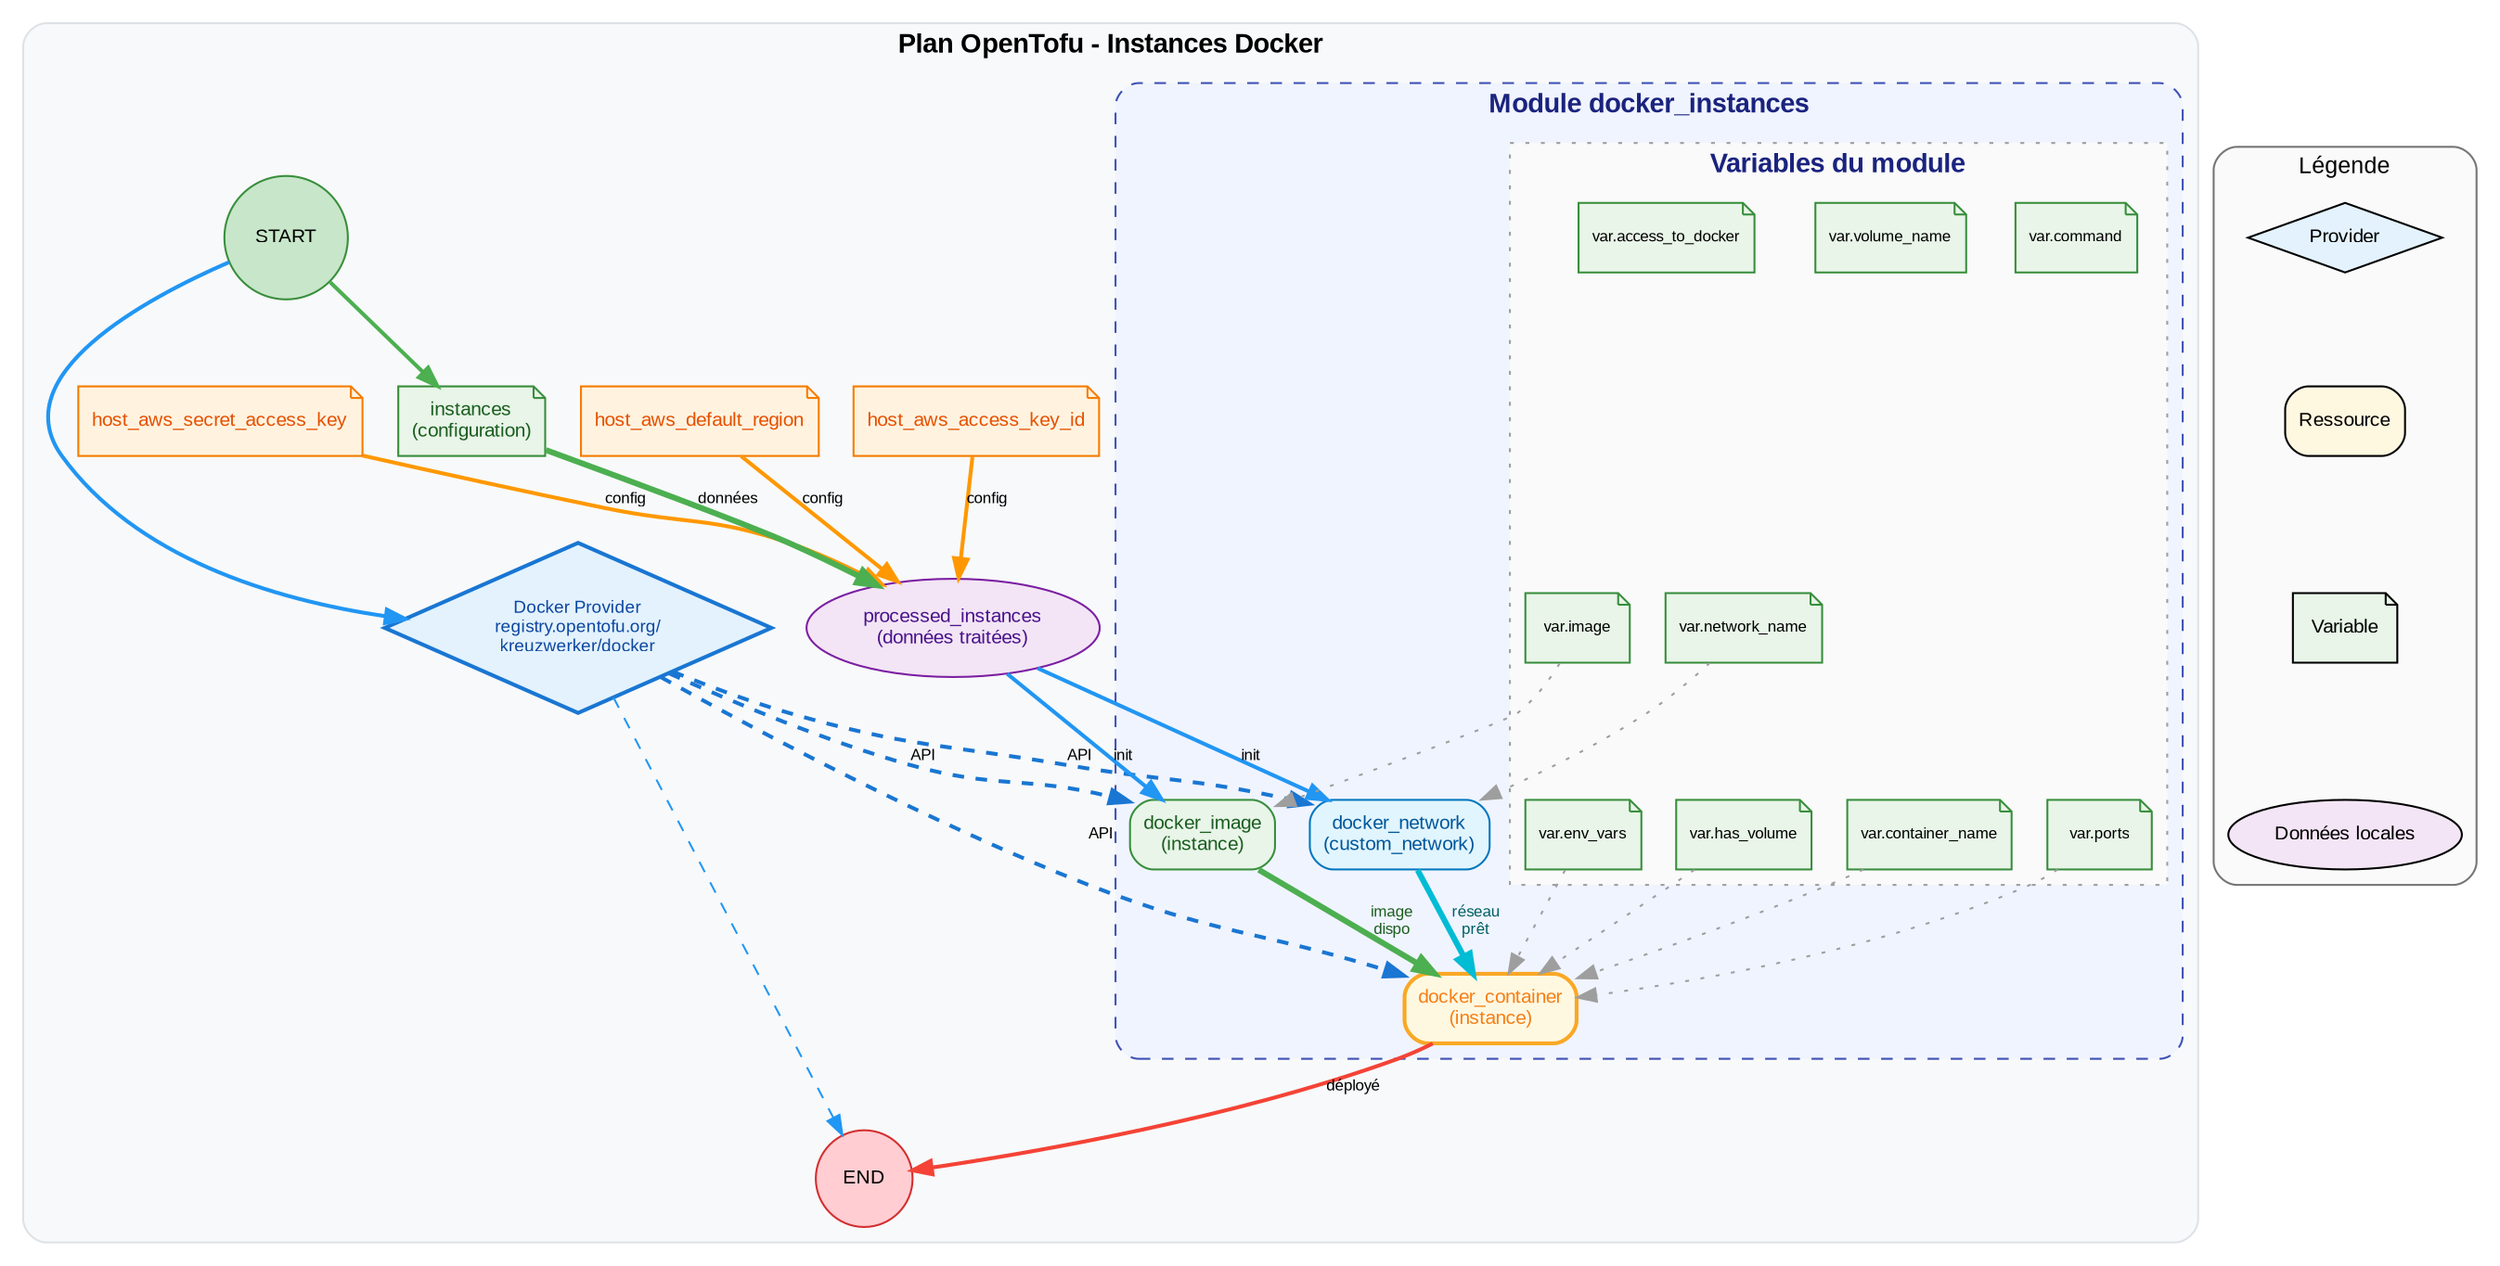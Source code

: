 digraph {
    // ═══════════════════════════════════════════════════════════════
    // CONFIGURATION GLOBALE DU GRAPHE
    // ═══════════════════════════════════════════════════════════════
    compound = "true"
    newrank = "true"
    rankdir = "TB"  // Top to Bottom
    bgcolor = "white"
    fontname = "Arial"
    fontsize = 12
    
    // Style par défaut des nœuds
    node [
        fontname = "Arial",
        fontsize = 10,
        margin = 0.1
    ]
    
    // Style par défaut des arêtes
    edge [
        color = "#666666",
        fontname = "Arial",
        fontsize = 8
    ]
    
    subgraph "cluster_root" {
        label = "Plan OpenTofu - Instances Docker"
        style = "rounded,filled"
        fillcolor = "#f8f9fa"
        color = "#dee2e6"
        fontsize = 14
        fontname = "Arial Bold"
        
        // ═══════════════════════════════════════════════════════════════
        // PROVIDER - Point central (DIAMANT)
        // ═══════════════════════════════════════════════════════════════
        
        provider_docker [
            label = "Docker Provider\nregistry.opentofu.org/\nkreuzwerker/docker",
            shape = "diamond",
            style = "filled",
            fillcolor = "#e3f2fd",
            color = "#1976d2",
            penwidth = 2,
            fontcolor = "#0d47a1",
            fontsize = 9
        ]
        
        // ═══════════════════════════════════════════════════════════════
        // VARIABLES D'ENTRÉE (NOTES)
        // ═══════════════════════════════════════════════════════════════
        
        var_aws_access [
            label = "host_aws_access_key_id",
            shape = "note",
            style = "filled",
            fillcolor = "#fff3e0",
            color = "#f57c00",
            fontcolor = "#e65100"
        ]
        
        var_aws_region [
            label = "host_aws_default_region",
            shape = "note",
            style = "filled",
            fillcolor = "#fff3e0",
            color = "#f57c00",
            fontcolor = "#e65100"
        ]
        
        var_aws_secret [
            label = "host_aws_secret_access_key",
            shape = "note",
            style = "filled",
            fillcolor = "#fff3e0",
            color = "#f57c00",
            fontcolor = "#e65100"
        ]
        
        var_instances [
            label = "instances\n(configuration)",
            shape = "note",
            style = "filled",
            fillcolor = "#e8f5e8",
            color = "#388e3c",
            fontcolor = "#1b5e20"
        ]
        
        // ═══════════════════════════════════════════════════════════════
        // DONNÉES LOCALES (TRAITEMENT)
        // ═══════════════════════════════════════════════════════════════
        
        local_processed [
            label = "processed_instances\n(données traitées)",
            shape = "ellipse",
            style = "filled",
            fillcolor = "#f3e5f5",
            color = "#7b1fa2",
            fontcolor = "#4a148c"
        ]
        
        // ═══════════════════════════════════════════════════════════════
        // MODULE PRINCIPAL
        // ═══════════════════════════════════════════════════════════════
        
        subgraph "cluster_docker_module" {
            label = "Module docker_instances"
            style = "rounded,dashed,filled"
            fillcolor = "#f0f4ff"
            color = "#3f51b5"
            fontcolor = "#1a237e"
            
            // Ressources Docker
            docker_network [
                label = "docker_network\n(custom_network)",
                shape = "box",
                style = "filled,rounded",
                fillcolor = "#e1f5fe",
                color = "#0277bd",
                fontcolor = "#01579b"
            ]
            
            docker_image [
                label = "docker_image\n(instance)",
                shape = "box",
                style = "filled,rounded",
                fillcolor = "#e8f5e8",
                color = "#388e3c",
                fontcolor = "#1b5e20"
            ]
            
            docker_container [
                label = "docker_container\n(instance)",
                shape = "box",
                style = "filled,rounded",
                fillcolor = "#fff8e1",
                color = "#f9a825",
                fontcolor = "#f57f17",
                penwidth = 2
            ]
            
            // Variables du module (NOTES comme les autres variables)
            subgraph "cluster_module_vars" {
                label = "Variables du module"
                style = "dotted,filled"
                fillcolor = "#fafafa"
                color = "#9e9e9e"
                
                mod_var_image [
                    label = "var.image", 
                    shape = "note", 
                    style = "filled",
                    fillcolor = "#e8f5e8",
                    color = "#388e3c",
                    fontsize = 8
                ]
                mod_var_container_name [
                    label = "var.container_name", 
                    shape = "note", 
                    style = "filled",
                    fillcolor = "#e8f5e8",
                    color = "#388e3c",
                    fontsize = 8
                ]
                mod_var_network_name [
                    label = "var.network_name", 
                    shape = "note", 
                    style = "filled",
                    fillcolor = "#e8f5e8",
                    color = "#388e3c",
                    fontsize = 8
                ]
                mod_var_ports [
                    label = "var.ports", 
                    shape = "note", 
                    style = "filled",
                    fillcolor = "#e8f5e8",
                    color = "#388e3c",
                    fontsize = 8
                ]
                mod_var_env_vars [
                    label = "var.env_vars", 
                    shape = "note", 
                    style = "filled",
                    fillcolor = "#e8f5e8",
                    color = "#388e3c",
                    fontsize = 8
                ]
                mod_var_command [
                    label = "var.command", 
                    shape = "note", 
                    style = "filled",
                    fillcolor = "#e8f5e8",
                    color = "#388e3c",
                    fontsize = 8
                ]
                mod_var_has_volume [
                    label = "var.has_volume", 
                    shape = "note", 
                    style = "filled",
                    fillcolor = "#e8f5e8",
                    color = "#388e3c",
                    fontsize = 8
                ]
                mod_var_volume_name [
                    label = "var.volume_name", 
                    shape = "note", 
                    style = "filled",
                    fillcolor = "#e8f5e8",
                    color = "#388e3c",
                    fontsize = 8
                ]
                mod_var_access_docker [
                    label = "var.access_to_docker", 
                    shape = "note", 
                    style = "filled",
                    fillcolor = "#e8f5e8",
                    color = "#388e3c",
                    fontsize = 8
                ]
            }
        }
        
        // ═══════════════════════════════════════════════════════════════
        // NŒUDS DE CYCLE DE VIE
        // ═══════════════════════════════════════════════════════════════
        
        root_start [
            label = "START",
            shape = "circle",
            style = "filled",
            fillcolor = "#c8e6c9",
            color = "#388e3c"
        ]
        
        root_end [
            label = "END",
            shape = "circle",
            style = "filled",
            fillcolor = "#ffcdd2",
            color = "#d32f2f"
        ]
        
        // ═══════════════════════════════════════════════════════════════
        // DÉPENDANCES CRITIQUES - FLUX PRINCIPAL
        // ═══════════════════════════════════════════════════════════════
        
        // Variables → Traitement local
        var_aws_access -> local_processed [color = "#ff9800", penwidth = 2, label = "config"]
        var_aws_region -> local_processed [color = "#ff9800", penwidth = 2, label = "config"]
        var_aws_secret -> local_processed [color = "#ff9800", penwidth = 2, label = "config"]
        var_instances -> local_processed [color = "#4caf50", penwidth = 3, label = "données"]
        
        // Données traitées → Module
        local_processed -> docker_network [color = "#2196f3", penwidth = 2, label = "init"]
        local_processed -> docker_image [color = "#2196f3", penwidth = 2, label = "init"]
        
        // Provider → Ressources Docker
        provider_docker -> docker_network [color = "#1976d2", penwidth = 2, label = "API", style = "dashed"]
        provider_docker -> docker_image [color = "#1976d2", penwidth = 2, label = "API", style = "dashed"]
        provider_docker -> docker_container [color = "#1976d2", penwidth = 2, label = "API", style = "dashed"]
        
        // ═══════════════════════════════════════════════════════════════
        // CHAÎNE DE CRÉATION DES CONTAINERS
        // ═══════════════════════════════════════════════════════════════
        
        // Prérequis pour les containers
        docker_network -> docker_container [
            color = "#00bcd4", 
            penwidth = 3, 
            label = "réseau\nprêt",
            fontcolor = "#006064"
        ]
        
        docker_image -> docker_container [
            color = "#4caf50", 
            penwidth = 3, 
            label = "image\ndispo",
            fontcolor = "#1b5e20"
        ]
        
        // Variables → Ressources (sélection des plus importantes)
        mod_var_network_name -> docker_network [color = "#9e9e9e", style = "dotted"]
        mod_var_image -> docker_image [color = "#9e9e9e", style = "dotted"]
        
        mod_var_container_name -> docker_container [color = "#9e9e9e", style = "dotted"]
        mod_var_ports -> docker_container [color = "#9e9e9e", style = "dotted"]
        mod_var_env_vars -> docker_container [color = "#9e9e9e", style = "dotted"]
        mod_var_has_volume -> docker_container [color = "#9e9e9e", style = "dotted"]
        
        // ═══════════════════════════════════════════════════════════════
        // CYCLE DE VIE GLOBAL
        // ═══════════════════════════════════════════════════════════════
        
        root_start -> var_instances [color = "#4caf50", penwidth = 2]
        root_start -> provider_docker [color = "#2196f3", penwidth = 2]
        
        docker_container -> root_end [color = "#f44336", penwidth = 2, label = "déployé"]
        provider_docker -> root_end [color = "#2196f3", style = "dashed"]
    }
    
    // ═══════════════════════════════════════════════════════════════
    // LÉGENDE
    // ═══════════════════════════════════════════════════════════════
    
    subgraph "cluster_legend" {
        label = "Légende"
        style = "rounded,filled"
        fillcolor = "#fafafa"
        color = "#757575"
        
        legend_provider [label = "Provider", shape = "diamond", style = "filled", fillcolor = "#e3f2fd"]
        legend_resource [label = "Ressource", shape = "box", style = "filled,rounded", fillcolor = "#fff8e1"]
        legend_variable [label = "Variable", shape = "note", style = "filled", fillcolor = "#e8f5e8"]
        legend_data [label = "Données locales", shape = "ellipse", style = "filled", fillcolor = "#f3e5f5"]
        
        legend_provider -> legend_resource [label = "dépend de", style = "invis"]
        legend_resource -> legend_variable [style = "invis"]
        legend_variable -> legend_data [style = "invis"]
    }
}
